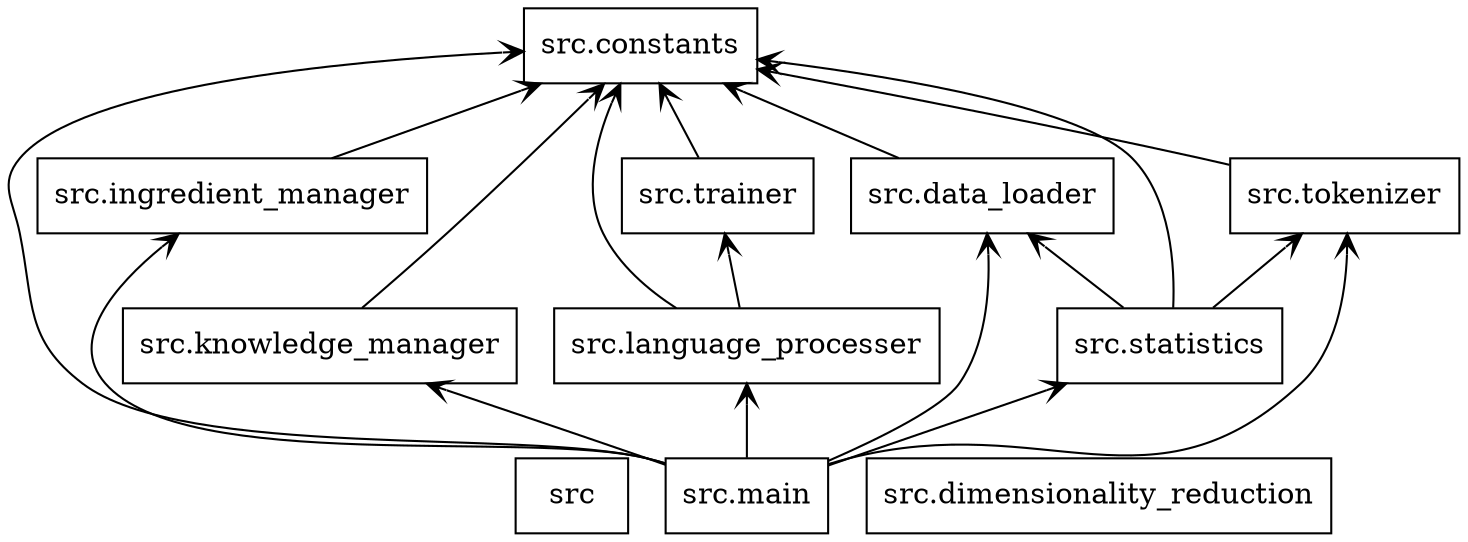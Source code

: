 digraph "packages" {
rankdir=BT
charset="utf-8"
"src" [color="black", label="src", shape="box", style="solid"];
"src.constants" [color="black", label="src.constants", shape="box", style="solid"];
"src.data_loader" [color="black", label="src.data_loader", shape="box", style="solid"];
"src.dimensionality_reduction" [color="black", label="src.dimensionality_reduction", shape="box", style="solid"];
"src.ingredient_manager" [color="black", label="src.ingredient_manager", shape="box", style="solid"];
"src.knowledge_manager" [color="black", label="src.knowledge_manager", shape="box", style="solid"];
"src.language_processer" [color="black", label="src.language_processer", shape="box", style="solid"];
"src.main" [color="black", label="src.main", shape="box", style="solid"];
"src.statistics" [color="black", label="src.statistics", shape="box", style="solid"];
"src.tokenizer" [color="black", label="src.tokenizer", shape="box", style="solid"];
"src.trainer" [color="black", label="src.trainer", shape="box", style="solid"];
"src.data_loader" -> "src.constants" [arrowhead="open", arrowtail="none"];
"src.ingredient_manager" -> "src.constants" [arrowhead="open", arrowtail="none"];
"src.knowledge_manager" -> "src.constants" [arrowhead="open", arrowtail="none"];
"src.language_processer" -> "src.constants" [arrowhead="open", arrowtail="none"];
"src.language_processer" -> "src.trainer" [arrowhead="open", arrowtail="none"];
"src.main" -> "src.constants" [arrowhead="open", arrowtail="none"];
"src.main" -> "src.data_loader" [arrowhead="open", arrowtail="none"];
"src.main" -> "src.ingredient_manager" [arrowhead="open", arrowtail="none"];
"src.main" -> "src.knowledge_manager" [arrowhead="open", arrowtail="none"];
"src.main" -> "src.language_processer" [arrowhead="open", arrowtail="none"];
"src.main" -> "src.statistics" [arrowhead="open", arrowtail="none"];
"src.main" -> "src.tokenizer" [arrowhead="open", arrowtail="none"];
"src.statistics" -> "src.constants" [arrowhead="open", arrowtail="none"];
"src.statistics" -> "src.data_loader" [arrowhead="open", arrowtail="none"];
"src.statistics" -> "src.tokenizer" [arrowhead="open", arrowtail="none"];
"src.tokenizer" -> "src.constants" [arrowhead="open", arrowtail="none"];
"src.trainer" -> "src.constants" [arrowhead="open", arrowtail="none"];
}
